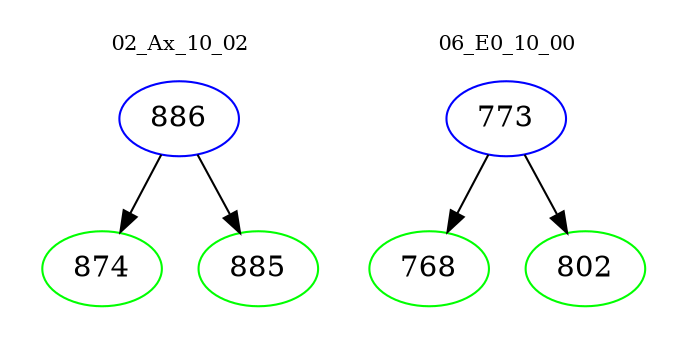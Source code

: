 digraph{
subgraph cluster_0 {
color = white
label = "02_Ax_10_02";
fontsize=10;
T0_886 [label="886", color="blue"]
T0_886 -> T0_874 [color="black"]
T0_874 [label="874", color="green"]
T0_886 -> T0_885 [color="black"]
T0_885 [label="885", color="green"]
}
subgraph cluster_1 {
color = white
label = "06_E0_10_00";
fontsize=10;
T1_773 [label="773", color="blue"]
T1_773 -> T1_768 [color="black"]
T1_768 [label="768", color="green"]
T1_773 -> T1_802 [color="black"]
T1_802 [label="802", color="green"]
}
}
